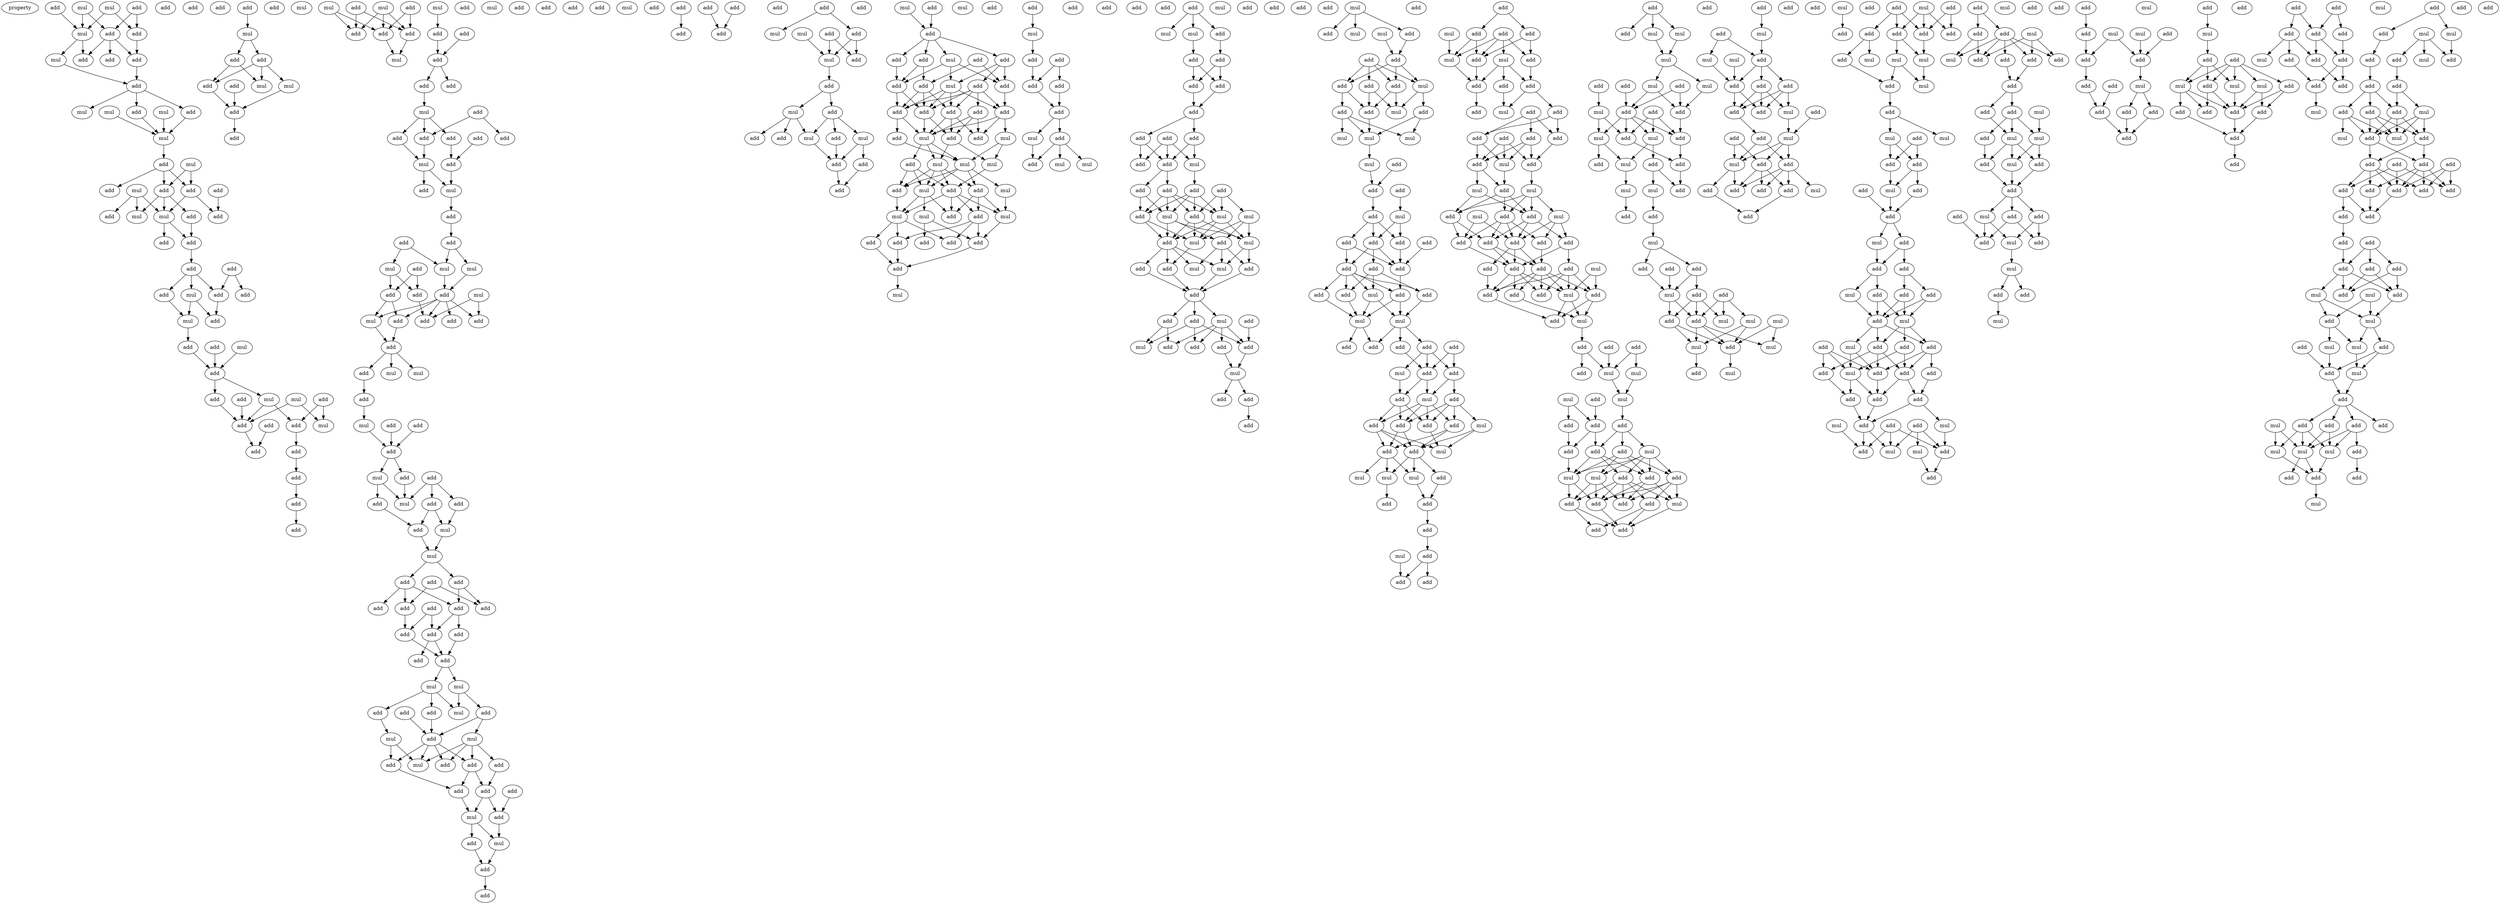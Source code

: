 digraph {
    node [fontcolor=black]
    property [mul=2,lf=2.0]
    0 [ label = mul ];
    1 [ label = add ];
    2 [ label = mul ];
    3 [ label = add ];
    4 [ label = add ];
    5 [ label = mul ];
    6 [ label = add ];
    7 [ label = mul ];
    8 [ label = add ];
    9 [ label = add ];
    10 [ label = add ];
    11 [ label = add ];
    12 [ label = mul ];
    13 [ label = mul ];
    14 [ label = add ];
    15 [ label = add ];
    16 [ label = mul ];
    17 [ label = mul ];
    18 [ label = add ];
    19 [ label = mul ];
    20 [ label = mul ];
    21 [ label = add ];
    22 [ label = add ];
    23 [ label = add ];
    24 [ label = add ];
    25 [ label = mul ];
    26 [ label = add ];
    27 [ label = add ];
    28 [ label = add ];
    29 [ label = mul ];
    30 [ label = add ];
    31 [ label = add ];
    32 [ label = add ];
    33 [ label = add ];
    34 [ label = add ];
    35 [ label = add ];
    36 [ label = add ];
    37 [ label = add ];
    38 [ label = mul ];
    39 [ label = mul ];
    40 [ label = add ];
    41 [ label = add ];
    42 [ label = add ];
    43 [ label = add ];
    44 [ label = add ];
    45 [ label = mul ];
    46 [ label = add ];
    47 [ label = add ];
    48 [ label = mul ];
    49 [ label = add ];
    50 [ label = add ];
    51 [ label = mul ];
    52 [ label = add ];
    53 [ label = add ];
    54 [ label = add ];
    55 [ label = mul ];
    56 [ label = add ];
    57 [ label = add ];
    58 [ label = add ];
    59 [ label = add ];
    60 [ label = add ];
    61 [ label = add ];
    62 [ label = add ];
    63 [ label = mul ];
    64 [ label = add ];
    65 [ label = add ];
    66 [ label = mul ];
    67 [ label = add ];
    68 [ label = mul ];
    69 [ label = add ];
    70 [ label = mul ];
    71 [ label = add ];
    72 [ label = mul ];
    73 [ label = add ];
    74 [ label = add ];
    75 [ label = add ];
    76 [ label = mul ];
    77 [ label = add ];
    78 [ label = add ];
    79 [ label = add ];
    80 [ label = mul ];
    81 [ label = mul ];
    82 [ label = add ];
    83 [ label = add ];
    84 [ label = mul ];
    85 [ label = add ];
    86 [ label = add ];
    87 [ label = add ];
    88 [ label = add ];
    89 [ label = add ];
    90 [ label = mul ];
    91 [ label = add ];
    92 [ label = add ];
    93 [ label = add ];
    94 [ label = add ];
    95 [ label = add ];
    96 [ label = add ];
    97 [ label = mul ];
    98 [ label = add ];
    99 [ label = add ];
    100 [ label = add ];
    101 [ label = add ];
    102 [ label = mul ];
    103 [ label = add ];
    104 [ label = add ];
    105 [ label = add ];
    106 [ label = add ];
    107 [ label = mul ];
    108 [ label = mul ];
    109 [ label = add ];
    110 [ label = mul ];
    111 [ label = add ];
    112 [ label = mul ];
    113 [ label = add ];
    114 [ label = add ];
    115 [ label = add ];
    116 [ label = add ];
    117 [ label = add ];
    118 [ label = mul ];
    119 [ label = add ];
    120 [ label = add ];
    121 [ label = add ];
    122 [ label = mul ];
    123 [ label = mul ];
    124 [ label = add ];
    125 [ label = mul ];
    126 [ label = add ];
    127 [ label = add ];
    128 [ label = mul ];
    129 [ label = add ];
    130 [ label = add ];
    131 [ label = add ];
    132 [ label = add ];
    133 [ label = mul ];
    134 [ label = add ];
    135 [ label = add ];
    136 [ label = add ];
    137 [ label = mul ];
    138 [ label = add ];
    139 [ label = add ];
    140 [ label = add ];
    141 [ label = mul ];
    142 [ label = mul ];
    143 [ label = add ];
    144 [ label = add ];
    145 [ label = add ];
    146 [ label = add ];
    147 [ label = add ];
    148 [ label = add ];
    149 [ label = add ];
    150 [ label = add ];
    151 [ label = add ];
    152 [ label = add ];
    153 [ label = add ];
    154 [ label = add ];
    155 [ label = add ];
    156 [ label = mul ];
    157 [ label = mul ];
    158 [ label = add ];
    159 [ label = add ];
    160 [ label = add ];
    161 [ label = add ];
    162 [ label = mul ];
    163 [ label = add ];
    164 [ label = mul ];
    165 [ label = mul ];
    166 [ label = add ];
    167 [ label = mul ];
    168 [ label = add ];
    169 [ label = add ];
    170 [ label = add ];
    171 [ label = add ];
    172 [ label = add ];
    173 [ label = add ];
    174 [ label = mul ];
    175 [ label = add ];
    176 [ label = mul ];
    177 [ label = add ];
    178 [ label = add ];
    179 [ label = add ];
    180 [ label = add ];
    181 [ label = add ];
    182 [ label = add ];
    183 [ label = add ];
    184 [ label = add ];
    185 [ label = mul ];
    186 [ label = add ];
    187 [ label = mul ];
    188 [ label = add ];
    189 [ label = mul ];
    190 [ label = add ];
    191 [ label = add ];
    192 [ label = mul ];
    193 [ label = add ];
    194 [ label = add ];
    195 [ label = mul ];
    196 [ label = add ];
    197 [ label = mul ];
    198 [ label = add ];
    199 [ label = add ];
    200 [ label = add ];
    201 [ label = add ];
    202 [ label = add ];
    203 [ label = mul ];
    204 [ label = add ];
    205 [ label = add ];
    206 [ label = add ];
    207 [ label = mul ];
    208 [ label = add ];
    209 [ label = add ];
    210 [ label = add ];
    211 [ label = add ];
    212 [ label = mul ];
    213 [ label = add ];
    214 [ label = add ];
    215 [ label = add ];
    216 [ label = add ];
    217 [ label = add ];
    218 [ label = add ];
    219 [ label = add ];
    220 [ label = add ];
    221 [ label = mul ];
    222 [ label = mul ];
    223 [ label = add ];
    224 [ label = add ];
    225 [ label = add ];
    226 [ label = mul ];
    227 [ label = mul ];
    228 [ label = add ];
    229 [ label = mul ];
    230 [ label = mul ];
    231 [ label = add ];
    232 [ label = mul ];
    233 [ label = add ];
    234 [ label = add ];
    235 [ label = mul ];
    236 [ label = add ];
    237 [ label = add ];
    238 [ label = mul ];
    239 [ label = mul ];
    240 [ label = add ];
    241 [ label = add ];
    242 [ label = add ];
    243 [ label = add ];
    244 [ label = add ];
    245 [ label = add ];
    246 [ label = mul ];
    247 [ label = add ];
    248 [ label = mul ];
    249 [ label = add ];
    250 [ label = mul ];
    251 [ label = add ];
    252 [ label = add ];
    253 [ label = add ];
    254 [ label = add ];
    255 [ label = add ];
    256 [ label = add ];
    257 [ label = add ];
    258 [ label = add ];
    259 [ label = mul ];
    260 [ label = add ];
    261 [ label = add ];
    262 [ label = add ];
    263 [ label = mul ];
    264 [ label = mul ];
    265 [ label = add ];
    266 [ label = mul ];
    267 [ label = add ];
    268 [ label = mul ];
    269 [ label = mul ];
    270 [ label = add ];
    271 [ label = add ];
    272 [ label = add ];
    273 [ label = add ];
    274 [ label = add ];
    275 [ label = add ];
    276 [ label = add ];
    277 [ label = add ];
    278 [ label = add ];
    279 [ label = add ];
    280 [ label = add ];
    281 [ label = mul ];
    282 [ label = add ];
    283 [ label = add ];
    284 [ label = add ];
    285 [ label = add ];
    286 [ label = add ];
    287 [ label = add ];
    288 [ label = mul ];
    289 [ label = mul ];
    290 [ label = mul ];
    291 [ label = add ];
    292 [ label = add ];
    293 [ label = add ];
    294 [ label = mul ];
    295 [ label = mul ];
    296 [ label = add ];
    297 [ label = mul ];
    298 [ label = mul ];
    299 [ label = add ];
    300 [ label = add ];
    301 [ label = add ];
    302 [ label = add ];
    303 [ label = add ];
    304 [ label = add ];
    305 [ label = add ];
    306 [ label = mul ];
    307 [ label = add ];
    308 [ label = add ];
    309 [ label = add ];
    310 [ label = add ];
    311 [ label = mul ];
    312 [ label = mul ];
    313 [ label = add ];
    314 [ label = add ];
    315 [ label = add ];
    316 [ label = add ];
    317 [ label = mul ];
    318 [ label = add ];
    319 [ label = mul ];
    320 [ label = mul ];
    321 [ label = add ];
    322 [ label = add ];
    323 [ label = add ];
    324 [ label = mul ];
    325 [ label = add ];
    326 [ label = add ];
    327 [ label = add ];
    328 [ label = add ];
    329 [ label = mul ];
    330 [ label = add ];
    331 [ label = add ];
    332 [ label = mul ];
    333 [ label = mul ];
    334 [ label = mul ];
    335 [ label = mul ];
    336 [ label = add ];
    337 [ label = add ];
    338 [ label = add ];
    339 [ label = add ];
    340 [ label = mul ];
    341 [ label = add ];
    342 [ label = add ];
    343 [ label = add ];
    344 [ label = add ];
    345 [ label = add ];
    346 [ label = add ];
    347 [ label = add ];
    348 [ label = add ];
    349 [ label = mul ];
    350 [ label = add ];
    351 [ label = add ];
    352 [ label = add ];
    353 [ label = mul ];
    354 [ label = mul ];
    355 [ label = add ];
    356 [ label = add ];
    357 [ label = add ];
    358 [ label = add ];
    359 [ label = add ];
    360 [ label = add ];
    361 [ label = mul ];
    362 [ label = add ];
    363 [ label = mul ];
    364 [ label = add ];
    365 [ label = add ];
    366 [ label = add ];
    367 [ label = add ];
    368 [ label = mul ];
    369 [ label = add ];
    370 [ label = add ];
    371 [ label = mul ];
    372 [ label = add ];
    373 [ label = add ];
    374 [ label = mul ];
    375 [ label = mul ];
    376 [ label = add ];
    377 [ label = mul ];
    378 [ label = add ];
    379 [ label = add ];
    380 [ label = add ];
    381 [ label = mul ];
    382 [ label = add ];
    383 [ label = add ];
    384 [ label = add ];
    385 [ label = add ];
    386 [ label = add ];
    387 [ label = mul ];
    388 [ label = add ];
    389 [ label = add ];
    390 [ label = add ];
    391 [ label = mul ];
    392 [ label = mul ];
    393 [ label = add ];
    394 [ label = add ];
    395 [ label = add ];
    396 [ label = add ];
    397 [ label = add ];
    398 [ label = mul ];
    399 [ label = add ];
    400 [ label = add ];
    401 [ label = add ];
    402 [ label = add ];
    403 [ label = add ];
    404 [ label = add ];
    405 [ label = add ];
    406 [ label = add ];
    407 [ label = mul ];
    408 [ label = add ];
    409 [ label = add ];
    410 [ label = mul ];
    411 [ label = mul ];
    412 [ label = mul ];
    413 [ label = add ];
    414 [ label = add ];
    415 [ label = add ];
    416 [ label = mul ];
    417 [ label = add ];
    418 [ label = add ];
    419 [ label = add ];
    420 [ label = add ];
    421 [ label = add ];
    422 [ label = add ];
    423 [ label = add ];
    424 [ label = mul ];
    425 [ label = add ];
    426 [ label = add ];
    427 [ label = add ];
    428 [ label = mul ];
    429 [ label = add ];
    430 [ label = add ];
    431 [ label = add ];
    432 [ label = mul ];
    433 [ label = add ];
    434 [ label = add ];
    435 [ label = add ];
    436 [ label = add ];
    437 [ label = add ];
    438 [ label = mul ];
    439 [ label = mul ];
    440 [ label = add ];
    441 [ label = mul ];
    442 [ label = mul ];
    443 [ label = add ];
    444 [ label = add ];
    445 [ label = add ];
    446 [ label = mul ];
    447 [ label = add ];
    448 [ label = add ];
    449 [ label = add ];
    450 [ label = add ];
    451 [ label = mul ];
    452 [ label = add ];
    453 [ label = mul ];
    454 [ label = add ];
    455 [ label = add ];
    456 [ label = add ];
    457 [ label = mul ];
    458 [ label = add ];
    459 [ label = add ];
    460 [ label = add ];
    461 [ label = add ];
    462 [ label = add ];
    463 [ label = add ];
    464 [ label = add ];
    465 [ label = mul ];
    466 [ label = mul ];
    467 [ label = mul ];
    468 [ label = mul ];
    469 [ label = add ];
    470 [ label = add ];
    471 [ label = mul ];
    472 [ label = add ];
    473 [ label = add ];
    474 [ label = mul ];
    475 [ label = add ];
    476 [ label = add ];
    477 [ label = mul ];
    478 [ label = add ];
    479 [ label = mul ];
    480 [ label = add ];
    481 [ label = mul ];
    482 [ label = add ];
    483 [ label = add ];
    484 [ label = add ];
    485 [ label = mul ];
    486 [ label = add ];
    487 [ label = mul ];
    488 [ label = add ];
    489 [ label = add ];
    490 [ label = mul ];
    491 [ label = add ];
    492 [ label = add ];
    493 [ label = add ];
    494 [ label = add ];
    495 [ label = add ];
    496 [ label = mul ];
    497 [ label = mul ];
    498 [ label = mul ];
    499 [ label = add ];
    500 [ label = add ];
    501 [ label = mul ];
    502 [ label = mul ];
    503 [ label = add ];
    504 [ label = mul ];
    505 [ label = add ];
    506 [ label = mul ];
    507 [ label = add ];
    508 [ label = add ];
    509 [ label = mul ];
    510 [ label = add ];
    511 [ label = mul ];
    512 [ label = mul ];
    513 [ label = add ];
    514 [ label = add ];
    515 [ label = add ];
    516 [ label = add ];
    517 [ label = add ];
    518 [ label = mul ];
    519 [ label = add ];
    520 [ label = mul ];
    521 [ label = add ];
    522 [ label = add ];
    523 [ label = mul ];
    524 [ label = add ];
    525 [ label = add ];
    526 [ label = add ];
    527 [ label = add ];
    528 [ label = mul ];
    529 [ label = add ];
    530 [ label = add ];
    531 [ label = add ];
    532 [ label = add ];
    533 [ label = add ];
    534 [ label = mul ];
    535 [ label = add ];
    536 [ label = add ];
    537 [ label = add ];
    538 [ label = add ];
    539 [ label = mul ];
    540 [ label = add ];
    541 [ label = add ];
    542 [ label = add ];
    543 [ label = add ];
    544 [ label = mul ];
    545 [ label = add ];
    546 [ label = mul ];
    547 [ label = mul ];
    548 [ label = add ];
    549 [ label = mul ];
    550 [ label = add ];
    551 [ label = add ];
    552 [ label = mul ];
    553 [ label = mul ];
    554 [ label = add ];
    555 [ label = add ];
    556 [ label = add ];
    557 [ label = mul ];
    558 [ label = add ];
    559 [ label = add ];
    560 [ label = mul ];
    561 [ label = add ];
    562 [ label = add ];
    563 [ label = add ];
    564 [ label = mul ];
    565 [ label = add ];
    566 [ label = add ];
    567 [ label = add ];
    568 [ label = add ];
    569 [ label = mul ];
    570 [ label = add ];
    571 [ label = add ];
    572 [ label = add ];
    573 [ label = mul ];
    574 [ label = add ];
    575 [ label = add ];
    576 [ label = add ];
    577 [ label = add ];
    578 [ label = add ];
    579 [ label = mul ];
    580 [ label = add ];
    581 [ label = add ];
    582 [ label = add ];
    583 [ label = add ];
    584 [ label = mul ];
    585 [ label = add ];
    586 [ label = add ];
    587 [ label = mul ];
    588 [ label = add ];
    589 [ label = mul ];
    590 [ label = add ];
    591 [ label = mul ];
    592 [ label = add ];
    593 [ label = add ];
    594 [ label = mul ];
    595 [ label = add ];
    596 [ label = add ];
    597 [ label = mul ];
    598 [ label = add ];
    599 [ label = mul ];
    600 [ label = add ];
    601 [ label = add ];
    602 [ label = add ];
    603 [ label = add ];
    604 [ label = mul ];
    605 [ label = add ];
    606 [ label = add ];
    607 [ label = mul ];
    608 [ label = add ];
    609 [ label = mul ];
    610 [ label = add ];
    611 [ label = mul ];
    612 [ label = add ];
    613 [ label = add ];
    614 [ label = add ];
    615 [ label = mul ];
    616 [ label = add ];
    617 [ label = add ];
    618 [ label = add ];
    619 [ label = add ];
    620 [ label = add ];
    621 [ label = mul ];
    622 [ label = mul ];
    623 [ label = add ];
    624 [ label = add ];
    625 [ label = add ];
    626 [ label = mul ];
    627 [ label = add ];
    628 [ label = mul ];
    629 [ label = mul ];
    630 [ label = mul ];
    631 [ label = add ];
    632 [ label = add ];
    633 [ label = add ];
    634 [ label = add ];
    635 [ label = add ];
    636 [ label = add ];
    637 [ label = mul ];
    638 [ label = add ];
    639 [ label = add ];
    640 [ label = add ];
    641 [ label = add ];
    642 [ label = add ];
    643 [ label = mul ];
    644 [ label = add ];
    645 [ label = add ];
    646 [ label = add ];
    647 [ label = add ];
    648 [ label = mul ];
    649 [ label = mul ];
    650 [ label = mul ];
    651 [ label = add ];
    652 [ label = add ];
    653 [ label = add ];
    654 [ label = add ];
    655 [ label = add ];
    656 [ label = add ];
    657 [ label = add ];
    658 [ label = add ];
    659 [ label = add ];
    660 [ label = add ];
    661 [ label = mul ];
    662 [ label = add ];
    663 [ label = add ];
    664 [ label = mul ];
    665 [ label = add ];
    666 [ label = add ];
    667 [ label = add ];
    668 [ label = add ];
    669 [ label = add ];
    670 [ label = mul ];
    671 [ label = add ];
    672 [ label = add ];
    673 [ label = mul ];
    674 [ label = mul ];
    675 [ label = add ];
    676 [ label = add ];
    677 [ label = add ];
    678 [ label = mul ];
    679 [ label = add ];
    680 [ label = add ];
    681 [ label = add ];
    682 [ label = mul ];
    683 [ label = add ];
    684 [ label = add ];
    685 [ label = add ];
    686 [ label = add ];
    687 [ label = add ];
    688 [ label = mul ];
    689 [ label = mul ];
    690 [ label = add ];
    691 [ label = add ];
    692 [ label = add ];
    693 [ label = add ];
    694 [ label = add ];
    695 [ label = add ];
    696 [ label = add ];
    697 [ label = add ];
    698 [ label = add ];
    699 [ label = add ];
    700 [ label = add ];
    701 [ label = add ];
    702 [ label = add ];
    703 [ label = add ];
    704 [ label = add ];
    705 [ label = add ];
    706 [ label = add ];
    707 [ label = mul ];
    708 [ label = mul ];
    709 [ label = add ];
    710 [ label = add ];
    711 [ label = mul ];
    712 [ label = mul ];
    713 [ label = add ];
    714 [ label = add ];
    715 [ label = mul ];
    716 [ label = add ];
    717 [ label = add ];
    718 [ label = mul ];
    719 [ label = add ];
    720 [ label = add ];
    721 [ label = add ];
    722 [ label = mul ];
    723 [ label = add ];
    724 [ label = add ];
    725 [ label = mul ];
    726 [ label = add ];
    727 [ label = mul ];
    728 [ label = mul ];
    729 [ label = add ];
    730 [ label = add ];
    731 [ label = add ];
    732 [ label = mul ];
    0 -> 5 [ name = 0 ];
    0 -> 6 [ name = 1 ];
    1 -> 5 [ name = 2 ];
    2 -> 4 [ name = 3 ];
    2 -> 5 [ name = 4 ];
    3 -> 4 [ name = 5 ];
    3 -> 6 [ name = 6 ];
    4 -> 8 [ name = 7 ];
    4 -> 9 [ name = 8 ];
    4 -> 10 [ name = 9 ];
    5 -> 7 [ name = 10 ];
    5 -> 8 [ name = 11 ];
    6 -> 10 [ name = 12 ];
    7 -> 11 [ name = 13 ];
    10 -> 11 [ name = 14 ];
    11 -> 14 [ name = 15 ];
    11 -> 15 [ name = 16 ];
    11 -> 16 [ name = 17 ];
    12 -> 17 [ name = 18 ];
    13 -> 17 [ name = 19 ];
    14 -> 17 [ name = 20 ];
    15 -> 17 [ name = 21 ];
    17 -> 18 [ name = 22 ];
    18 -> 21 [ name = 23 ];
    18 -> 22 [ name = 24 ];
    18 -> 23 [ name = 25 ];
    19 -> 22 [ name = 26 ];
    19 -> 23 [ name = 27 ];
    20 -> 25 [ name = 28 ];
    20 -> 26 [ name = 29 ];
    20 -> 29 [ name = 30 ];
    22 -> 25 [ name = 31 ];
    22 -> 28 [ name = 32 ];
    22 -> 29 [ name = 33 ];
    23 -> 27 [ name = 34 ];
    23 -> 29 [ name = 35 ];
    24 -> 27 [ name = 36 ];
    28 -> 31 [ name = 37 ];
    29 -> 30 [ name = 38 ];
    29 -> 31 [ name = 39 ];
    31 -> 34 [ name = 40 ];
    32 -> 36 [ name = 41 ];
    32 -> 37 [ name = 42 ];
    34 -> 35 [ name = 43 ];
    34 -> 36 [ name = 44 ];
    34 -> 38 [ name = 45 ];
    35 -> 39 [ name = 46 ];
    36 -> 40 [ name = 47 ];
    38 -> 39 [ name = 48 ];
    38 -> 40 [ name = 49 ];
    39 -> 41 [ name = 50 ];
    41 -> 46 [ name = 51 ];
    43 -> 46 [ name = 52 ];
    45 -> 46 [ name = 53 ];
    46 -> 47 [ name = 54 ];
    46 -> 48 [ name = 55 ];
    47 -> 52 [ name = 56 ];
    48 -> 52 [ name = 57 ];
    48 -> 54 [ name = 58 ];
    49 -> 52 [ name = 59 ];
    50 -> 54 [ name = 60 ];
    50 -> 55 [ name = 61 ];
    51 -> 52 [ name = 62 ];
    51 -> 55 [ name = 63 ];
    52 -> 57 [ name = 64 ];
    53 -> 57 [ name = 65 ];
    54 -> 56 [ name = 66 ];
    56 -> 58 [ name = 67 ];
    58 -> 59 [ name = 68 ];
    59 -> 60 [ name = 69 ];
    61 -> 63 [ name = 70 ];
    63 -> 64 [ name = 71 ];
    63 -> 65 [ name = 72 ];
    64 -> 66 [ name = 73 ];
    64 -> 69 [ name = 74 ];
    64 -> 70 [ name = 75 ];
    65 -> 69 [ name = 76 ];
    65 -> 70 [ name = 77 ];
    66 -> 71 [ name = 78 ];
    67 -> 71 [ name = 79 ];
    69 -> 71 [ name = 80 ];
    71 -> 75 [ name = 81 ];
    72 -> 77 [ name = 82 ];
    72 -> 78 [ name = 83 ];
    72 -> 79 [ name = 84 ];
    73 -> 77 [ name = 85 ];
    73 -> 78 [ name = 86 ];
    74 -> 78 [ name = 87 ];
    74 -> 79 [ name = 88 ];
    76 -> 77 [ name = 89 ];
    76 -> 79 [ name = 90 ];
    77 -> 80 [ name = 91 ];
    78 -> 80 [ name = 92 ];
    81 -> 83 [ name = 93 ];
    83 -> 87 [ name = 94 ];
    85 -> 87 [ name = 95 ];
    87 -> 88 [ name = 96 ];
    87 -> 89 [ name = 97 ];
    88 -> 90 [ name = 98 ];
    90 -> 92 [ name = 99 ];
    90 -> 94 [ name = 100 ];
    90 -> 95 [ name = 101 ];
    91 -> 92 [ name = 102 ];
    91 -> 96 [ name = 103 ];
    92 -> 97 [ name = 104 ];
    93 -> 98 [ name = 105 ];
    94 -> 97 [ name = 106 ];
    95 -> 98 [ name = 107 ];
    97 -> 100 [ name = 108 ];
    97 -> 102 [ name = 109 ];
    98 -> 102 [ name = 110 ];
    102 -> 104 [ name = 111 ];
    104 -> 106 [ name = 112 ];
    105 -> 107 [ name = 113 ];
    105 -> 108 [ name = 114 ];
    106 -> 108 [ name = 115 ];
    106 -> 110 [ name = 116 ];
    107 -> 111 [ name = 117 ];
    107 -> 113 [ name = 118 ];
    108 -> 114 [ name = 119 ];
    109 -> 111 [ name = 120 ];
    109 -> 113 [ name = 121 ];
    110 -> 114 [ name = 122 ];
    111 -> 116 [ name = 123 ];
    112 -> 116 [ name = 124 ];
    112 -> 117 [ name = 125 ];
    113 -> 115 [ name = 126 ];
    113 -> 118 [ name = 127 ];
    114 -> 115 [ name = 128 ];
    114 -> 116 [ name = 129 ];
    114 -> 117 [ name = 130 ];
    114 -> 118 [ name = 131 ];
    114 -> 119 [ name = 132 ];
    115 -> 120 [ name = 133 ];
    118 -> 120 [ name = 134 ];
    120 -> 121 [ name = 135 ];
    120 -> 123 [ name = 136 ];
    120 -> 125 [ name = 137 ];
    121 -> 126 [ name = 138 ];
    126 -> 128 [ name = 139 ];
    127 -> 131 [ name = 140 ];
    128 -> 132 [ name = 141 ];
    129 -> 132 [ name = 142 ];
    130 -> 132 [ name = 143 ];
    132 -> 133 [ name = 144 ];
    132 -> 135 [ name = 145 ];
    133 -> 137 [ name = 146 ];
    133 -> 139 [ name = 147 ];
    134 -> 136 [ name = 148 ];
    134 -> 137 [ name = 149 ];
    134 -> 138 [ name = 150 ];
    135 -> 137 [ name = 151 ];
    136 -> 140 [ name = 152 ];
    136 -> 141 [ name = 153 ];
    138 -> 141 [ name = 154 ];
    139 -> 140 [ name = 155 ];
    140 -> 142 [ name = 156 ];
    141 -> 142 [ name = 157 ];
    142 -> 143 [ name = 158 ];
    142 -> 145 [ name = 159 ];
    143 -> 149 [ name = 160 ];
    143 -> 150 [ name = 161 ];
    144 -> 146 [ name = 162 ];
    144 -> 150 [ name = 163 ];
    145 -> 146 [ name = 164 ];
    145 -> 148 [ name = 165 ];
    145 -> 149 [ name = 166 ];
    146 -> 151 [ name = 167 ];
    147 -> 151 [ name = 168 ];
    147 -> 153 [ name = 169 ];
    149 -> 152 [ name = 170 ];
    149 -> 153 [ name = 171 ];
    151 -> 155 [ name = 172 ];
    152 -> 155 [ name = 173 ];
    153 -> 154 [ name = 174 ];
    153 -> 155 [ name = 175 ];
    155 -> 156 [ name = 176 ];
    155 -> 157 [ name = 177 ];
    156 -> 160 [ name = 178 ];
    156 -> 162 [ name = 179 ];
    157 -> 159 [ name = 180 ];
    157 -> 161 [ name = 181 ];
    157 -> 162 [ name = 182 ];
    158 -> 163 [ name = 183 ];
    159 -> 164 [ name = 184 ];
    160 -> 163 [ name = 185 ];
    160 -> 165 [ name = 186 ];
    161 -> 163 [ name = 187 ];
    163 -> 166 [ name = 188 ];
    163 -> 167 [ name = 189 ];
    163 -> 169 [ name = 190 ];
    163 -> 170 [ name = 191 ];
    164 -> 167 [ name = 192 ];
    164 -> 169 [ name = 193 ];
    165 -> 166 [ name = 194 ];
    165 -> 167 [ name = 195 ];
    165 -> 168 [ name = 196 ];
    165 -> 170 [ name = 197 ];
    166 -> 171 [ name = 198 ];
    166 -> 173 [ name = 199 ];
    168 -> 173 [ name = 200 ];
    169 -> 171 [ name = 201 ];
    171 -> 174 [ name = 202 ];
    172 -> 175 [ name = 203 ];
    173 -> 174 [ name = 204 ];
    173 -> 175 [ name = 205 ];
    174 -> 176 [ name = 206 ];
    174 -> 177 [ name = 207 ];
    175 -> 176 [ name = 208 ];
    176 -> 178 [ name = 209 ];
    177 -> 178 [ name = 210 ];
    178 -> 183 [ name = 211 ];
    179 -> 182 [ name = 212 ];
    180 -> 182 [ name = 213 ];
    184 -> 185 [ name = 214 ];
    184 -> 188 [ name = 215 ];
    186 -> 189 [ name = 216 ];
    186 -> 190 [ name = 217 ];
    187 -> 189 [ name = 218 ];
    188 -> 189 [ name = 219 ];
    188 -> 190 [ name = 220 ];
    189 -> 191 [ name = 221 ];
    191 -> 192 [ name = 222 ];
    191 -> 193 [ name = 223 ];
    192 -> 194 [ name = 224 ];
    192 -> 195 [ name = 225 ];
    192 -> 198 [ name = 226 ];
    193 -> 195 [ name = 227 ];
    193 -> 196 [ name = 228 ];
    193 -> 197 [ name = 229 ];
    195 -> 200 [ name = 230 ];
    196 -> 200 [ name = 231 ];
    197 -> 199 [ name = 232 ];
    197 -> 200 [ name = 233 ];
    199 -> 201 [ name = 234 ];
    200 -> 201 [ name = 235 ];
    203 -> 205 [ name = 236 ];
    204 -> 205 [ name = 237 ];
    205 -> 206 [ name = 238 ];
    205 -> 207 [ name = 239 ];
    205 -> 208 [ name = 240 ];
    205 -> 209 [ name = 241 ];
    206 -> 211 [ name = 242 ];
    206 -> 213 [ name = 243 ];
    207 -> 211 [ name = 244 ];
    207 -> 212 [ name = 245 ];
    207 -> 214 [ name = 246 ];
    208 -> 212 [ name = 247 ];
    208 -> 214 [ name = 248 ];
    208 -> 215 [ name = 249 ];
    209 -> 211 [ name = 250 ];
    210 -> 213 [ name = 251 ];
    210 -> 214 [ name = 252 ];
    211 -> 218 [ name = 253 ];
    211 -> 219 [ name = 254 ];
    212 -> 216 [ name = 255 ];
    212 -> 217 [ name = 256 ];
    212 -> 218 [ name = 257 ];
    212 -> 219 [ name = 258 ];
    213 -> 216 [ name = 259 ];
    213 -> 218 [ name = 260 ];
    213 -> 219 [ name = 261 ];
    214 -> 217 [ name = 262 ];
    215 -> 216 [ name = 263 ];
    215 -> 217 [ name = 264 ];
    215 -> 218 [ name = 265 ];
    215 -> 219 [ name = 266 ];
    215 -> 220 [ name = 267 ];
    216 -> 221 [ name = 268 ];
    216 -> 223 [ name = 269 ];
    216 -> 225 [ name = 270 ];
    217 -> 221 [ name = 271 ];
    217 -> 222 [ name = 272 ];
    217 -> 223 [ name = 273 ];
    218 -> 221 [ name = 274 ];
    218 -> 224 [ name = 275 ];
    219 -> 221 [ name = 276 ];
    219 -> 225 [ name = 277 ];
    220 -> 221 [ name = 278 ];
    220 -> 223 [ name = 279 ];
    220 -> 225 [ name = 280 ];
    221 -> 226 [ name = 281 ];
    221 -> 227 [ name = 282 ];
    221 -> 228 [ name = 283 ];
    222 -> 227 [ name = 284 ];
    222 -> 229 [ name = 285 ];
    224 -> 227 [ name = 286 ];
    225 -> 226 [ name = 287 ];
    225 -> 229 [ name = 288 ];
    226 -> 230 [ name = 289 ];
    226 -> 231 [ name = 290 ];
    226 -> 233 [ name = 291 ];
    226 -> 234 [ name = 292 ];
    227 -> 230 [ name = 293 ];
    227 -> 231 [ name = 294 ];
    227 -> 232 [ name = 295 ];
    227 -> 234 [ name = 296 ];
    228 -> 230 [ name = 297 ];
    228 -> 233 [ name = 298 ];
    228 -> 234 [ name = 299 ];
    229 -> 233 [ name = 300 ];
    230 -> 235 [ name = 301 ];
    230 -> 237 [ name = 302 ];
    230 -> 239 [ name = 303 ];
    231 -> 236 [ name = 304 ];
    231 -> 237 [ name = 305 ];
    231 -> 238 [ name = 306 ];
    232 -> 238 [ name = 307 ];
    233 -> 236 [ name = 308 ];
    233 -> 237 [ name = 309 ];
    233 -> 238 [ name = 310 ];
    233 -> 239 [ name = 311 ];
    234 -> 239 [ name = 312 ];
    235 -> 240 [ name = 313 ];
    235 -> 241 [ name = 314 ];
    236 -> 241 [ name = 315 ];
    236 -> 242 [ name = 316 ];
    236 -> 243 [ name = 317 ];
    238 -> 241 [ name = 318 ];
    239 -> 242 [ name = 319 ];
    239 -> 243 [ name = 320 ];
    239 -> 244 [ name = 321 ];
    241 -> 245 [ name = 322 ];
    243 -> 245 [ name = 323 ];
    244 -> 245 [ name = 324 ];
    245 -> 248 [ name = 325 ];
    249 -> 250 [ name = 326 ];
    250 -> 253 [ name = 327 ];
    251 -> 255 [ name = 328 ];
    251 -> 256 [ name = 329 ];
    253 -> 255 [ name = 330 ];
    255 -> 257 [ name = 331 ];
    256 -> 257 [ name = 332 ];
    257 -> 258 [ name = 333 ];
    257 -> 259 [ name = 334 ];
    258 -> 262 [ name = 335 ];
    258 -> 263 [ name = 336 ];
    258 -> 264 [ name = 337 ];
    259 -> 262 [ name = 338 ];
    265 -> 266 [ name = 339 ];
    265 -> 267 [ name = 340 ];
    265 -> 269 [ name = 341 ];
    267 -> 272 [ name = 342 ];
    269 -> 271 [ name = 343 ];
    271 -> 273 [ name = 344 ];
    271 -> 275 [ name = 345 ];
    272 -> 273 [ name = 346 ];
    272 -> 275 [ name = 347 ];
    273 -> 277 [ name = 348 ];
    275 -> 277 [ name = 349 ];
    277 -> 279 [ name = 350 ];
    277 -> 280 [ name = 351 ];
    278 -> 281 [ name = 352 ];
    278 -> 282 [ name = 353 ];
    278 -> 283 [ name = 354 ];
    279 -> 282 [ name = 355 ];
    279 -> 283 [ name = 356 ];
    280 -> 281 [ name = 357 ];
    280 -> 282 [ name = 358 ];
    281 -> 285 [ name = 359 ];
    282 -> 286 [ name = 360 ];
    282 -> 287 [ name = 361 ];
    284 -> 288 [ name = 362 ];
    284 -> 289 [ name = 363 ];
    284 -> 291 [ name = 364 ];
    285 -> 288 [ name = 365 ];
    285 -> 290 [ name = 366 ];
    285 -> 291 [ name = 367 ];
    285 -> 292 [ name = 368 ];
    286 -> 290 [ name = 369 ];
    286 -> 292 [ name = 370 ];
    287 -> 288 [ name = 371 ];
    287 -> 290 [ name = 372 ];
    287 -> 291 [ name = 373 ];
    287 -> 292 [ name = 374 ];
    288 -> 293 [ name = 375 ];
    288 -> 294 [ name = 376 ];
    288 -> 295 [ name = 377 ];
    289 -> 294 [ name = 378 ];
    289 -> 295 [ name = 379 ];
    289 -> 296 [ name = 380 ];
    290 -> 293 [ name = 381 ];
    290 -> 295 [ name = 382 ];
    290 -> 296 [ name = 383 ];
    291 -> 293 [ name = 384 ];
    291 -> 294 [ name = 385 ];
    291 -> 295 [ name = 386 ];
    292 -> 293 [ name = 387 ];
    292 -> 294 [ name = 388 ];
    293 -> 297 [ name = 389 ];
    293 -> 298 [ name = 390 ];
    293 -> 300 [ name = 391 ];
    293 -> 301 [ name = 392 ];
    294 -> 300 [ name = 393 ];
    295 -> 297 [ name = 394 ];
    295 -> 299 [ name = 395 ];
    296 -> 297 [ name = 396 ];
    296 -> 298 [ name = 397 ];
    296 -> 299 [ name = 398 ];
    297 -> 302 [ name = 399 ];
    299 -> 302 [ name = 400 ];
    300 -> 302 [ name = 401 ];
    301 -> 302 [ name = 402 ];
    302 -> 303 [ name = 403 ];
    302 -> 304 [ name = 404 ];
    302 -> 306 [ name = 405 ];
    303 -> 308 [ name = 406 ];
    303 -> 311 [ name = 407 ];
    304 -> 307 [ name = 408 ];
    304 -> 310 [ name = 409 ];
    304 -> 311 [ name = 410 ];
    305 -> 310 [ name = 411 ];
    306 -> 307 [ name = 412 ];
    306 -> 308 [ name = 413 ];
    306 -> 309 [ name = 414 ];
    306 -> 310 [ name = 415 ];
    309 -> 312 [ name = 416 ];
    310 -> 312 [ name = 417 ];
    312 -> 313 [ name = 418 ];
    312 -> 315 [ name = 419 ];
    315 -> 316 [ name = 420 ];
    317 -> 318 [ name = 421 ];
    317 -> 319 [ name = 422 ];
    317 -> 321 [ name = 423 ];
    320 -> 323 [ name = 424 ];
    321 -> 323 [ name = 425 ];
    322 -> 324 [ name = 426 ];
    322 -> 325 [ name = 427 ];
    322 -> 326 [ name = 428 ];
    322 -> 327 [ name = 429 ];
    323 -> 324 [ name = 430 ];
    323 -> 326 [ name = 431 ];
    323 -> 327 [ name = 432 ];
    324 -> 329 [ name = 433 ];
    324 -> 331 [ name = 434 ];
    325 -> 329 [ name = 435 ];
    325 -> 330 [ name = 436 ];
    326 -> 329 [ name = 437 ];
    326 -> 330 [ name = 438 ];
    327 -> 328 [ name = 439 ];
    327 -> 330 [ name = 440 ];
    328 -> 332 [ name = 441 ];
    328 -> 333 [ name = 442 ];
    328 -> 334 [ name = 443 ];
    330 -> 334 [ name = 444 ];
    331 -> 332 [ name = 445 ];
    331 -> 334 [ name = 446 ];
    334 -> 335 [ name = 447 ];
    335 -> 337 [ name = 448 ];
    336 -> 337 [ name = 449 ];
    337 -> 339 [ name = 450 ];
    338 -> 340 [ name = 451 ];
    339 -> 341 [ name = 452 ];
    339 -> 342 [ name = 453 ];
    339 -> 343 [ name = 454 ];
    340 -> 341 [ name = 455 ];
    340 -> 343 [ name = 456 ];
    341 -> 345 [ name = 457 ];
    341 -> 346 [ name = 458 ];
    341 -> 347 [ name = 459 ];
    342 -> 345 [ name = 460 ];
    342 -> 347 [ name = 461 ];
    343 -> 347 [ name = 462 ];
    344 -> 347 [ name = 463 ];
    345 -> 348 [ name = 464 ];
    345 -> 349 [ name = 465 ];
    345 -> 350 [ name = 466 ];
    345 -> 351 [ name = 467 ];
    345 -> 352 [ name = 468 ];
    346 -> 349 [ name = 469 ];
    346 -> 351 [ name = 470 ];
    346 -> 352 [ name = 471 ];
    347 -> 350 [ name = 472 ];
    348 -> 353 [ name = 473 ];
    349 -> 353 [ name = 474 ];
    349 -> 354 [ name = 475 ];
    350 -> 353 [ name = 476 ];
    350 -> 354 [ name = 477 ];
    351 -> 353 [ name = 478 ];
    352 -> 354 [ name = 479 ];
    353 -> 358 [ name = 480 ];
    353 -> 359 [ name = 481 ];
    354 -> 355 [ name = 482 ];
    354 -> 356 [ name = 483 ];
    354 -> 358 [ name = 484 ];
    355 -> 360 [ name = 485 ];
    356 -> 360 [ name = 486 ];
    356 -> 361 [ name = 487 ];
    356 -> 362 [ name = 488 ];
    357 -> 360 [ name = 489 ];
    357 -> 362 [ name = 490 ];
    360 -> 363 [ name = 491 ];
    360 -> 364 [ name = 492 ];
    361 -> 364 [ name = 493 ];
    362 -> 363 [ name = 494 ];
    362 -> 365 [ name = 495 ];
    363 -> 366 [ name = 496 ];
    363 -> 367 [ name = 497 ];
    363 -> 369 [ name = 498 ];
    363 -> 370 [ name = 499 ];
    364 -> 366 [ name = 500 ];
    364 -> 367 [ name = 501 ];
    364 -> 370 [ name = 502 ];
    365 -> 366 [ name = 503 ];
    365 -> 367 [ name = 504 ];
    365 -> 368 [ name = 505 ];
    365 -> 369 [ name = 506 ];
    366 -> 371 [ name = 507 ];
    367 -> 372 [ name = 508 ];
    367 -> 373 [ name = 509 ];
    368 -> 371 [ name = 510 ];
    368 -> 373 [ name = 511 ];
    369 -> 372 [ name = 512 ];
    369 -> 373 [ name = 513 ];
    370 -> 371 [ name = 514 ];
    370 -> 372 [ name = 515 ];
    370 -> 373 [ name = 516 ];
    372 -> 374 [ name = 517 ];
    372 -> 375 [ name = 518 ];
    372 -> 377 [ name = 519 ];
    373 -> 374 [ name = 520 ];
    373 -> 375 [ name = 521 ];
    373 -> 376 [ name = 522 ];
    374 -> 379 [ name = 523 ];
    375 -> 378 [ name = 524 ];
    376 -> 379 [ name = 525 ];
    379 -> 380 [ name = 526 ];
    380 -> 382 [ name = 527 ];
    381 -> 383 [ name = 528 ];
    382 -> 383 [ name = 529 ];
    382 -> 384 [ name = 530 ];
    386 -> 388 [ name = 531 ];
    386 -> 389 [ name = 532 ];
    387 -> 392 [ name = 533 ];
    388 -> 393 [ name = 534 ];
    388 -> 394 [ name = 535 ];
    389 -> 392 [ name = 536 ];
    389 -> 393 [ name = 537 ];
    390 -> 391 [ name = 538 ];
    390 -> 392 [ name = 539 ];
    390 -> 393 [ name = 540 ];
    390 -> 394 [ name = 541 ];
    391 -> 395 [ name = 542 ];
    391 -> 396 [ name = 543 ];
    391 -> 397 [ name = 544 ];
    392 -> 395 [ name = 545 ];
    393 -> 395 [ name = 546 ];
    394 -> 396 [ name = 547 ];
    395 -> 401 [ name = 548 ];
    396 -> 398 [ name = 549 ];
    396 -> 399 [ name = 550 ];
    397 -> 398 [ name = 551 ];
    399 -> 403 [ name = 552 ];
    399 -> 404 [ name = 553 ];
    400 -> 402 [ name = 554 ];
    400 -> 403 [ name = 555 ];
    400 -> 404 [ name = 556 ];
    402 -> 406 [ name = 557 ];
    402 -> 407 [ name = 558 ];
    402 -> 408 [ name = 559 ];
    403 -> 407 [ name = 560 ];
    403 -> 408 [ name = 561 ];
    404 -> 406 [ name = 562 ];
    405 -> 406 [ name = 563 ];
    405 -> 407 [ name = 564 ];
    405 -> 408 [ name = 565 ];
    406 -> 411 [ name = 566 ];
    407 -> 409 [ name = 567 ];
    408 -> 409 [ name = 568 ];
    408 -> 410 [ name = 569 ];
    409 -> 413 [ name = 570 ];
    409 -> 414 [ name = 571 ];
    409 -> 415 [ name = 572 ];
    410 -> 413 [ name = 573 ];
    410 -> 415 [ name = 574 ];
    411 -> 413 [ name = 575 ];
    411 -> 414 [ name = 576 ];
    411 -> 415 [ name = 577 ];
    411 -> 416 [ name = 578 ];
    412 -> 418 [ name = 579 ];
    412 -> 420 [ name = 580 ];
    413 -> 417 [ name = 581 ];
    413 -> 418 [ name = 582 ];
    413 -> 421 [ name = 583 ];
    414 -> 417 [ name = 584 ];
    414 -> 418 [ name = 585 ];
    414 -> 419 [ name = 586 ];
    414 -> 420 [ name = 587 ];
    415 -> 417 [ name = 588 ];
    415 -> 420 [ name = 589 ];
    416 -> 418 [ name = 590 ];
    416 -> 419 [ name = 591 ];
    416 -> 421 [ name = 592 ];
    417 -> 422 [ name = 593 ];
    417 -> 423 [ name = 594 ];
    418 -> 422 [ name = 595 ];
    418 -> 423 [ name = 596 ];
    418 -> 426 [ name = 597 ];
    419 -> 422 [ name = 598 ];
    420 -> 423 [ name = 599 ];
    421 -> 423 [ name = 600 ];
    421 -> 425 [ name = 601 ];
    422 -> 427 [ name = 602 ];
    422 -> 428 [ name = 603 ];
    422 -> 429 [ name = 604 ];
    422 -> 430 [ name = 605 ];
    422 -> 431 [ name = 606 ];
    423 -> 427 [ name = 607 ];
    423 -> 428 [ name = 608 ];
    423 -> 430 [ name = 609 ];
    423 -> 431 [ name = 610 ];
    424 -> 428 [ name = 611 ];
    424 -> 429 [ name = 612 ];
    425 -> 428 [ name = 613 ];
    425 -> 429 [ name = 614 ];
    425 -> 430 [ name = 615 ];
    425 -> 431 [ name = 616 ];
    426 -> 431 [ name = 617 ];
    427 -> 432 [ name = 618 ];
    428 -> 432 [ name = 619 ];
    428 -> 433 [ name = 620 ];
    429 -> 432 [ name = 621 ];
    429 -> 433 [ name = 622 ];
    431 -> 433 [ name = 623 ];
    432 -> 434 [ name = 624 ];
    434 -> 437 [ name = 625 ];
    434 -> 438 [ name = 626 ];
    435 -> 438 [ name = 627 ];
    436 -> 438 [ name = 628 ];
    436 -> 439 [ name = 629 ];
    438 -> 441 [ name = 630 ];
    439 -> 441 [ name = 631 ];
    440 -> 445 [ name = 632 ];
    441 -> 443 [ name = 633 ];
    442 -> 444 [ name = 634 ];
    442 -> 445 [ name = 635 ];
    443 -> 446 [ name = 636 ];
    443 -> 447 [ name = 637 ];
    443 -> 448 [ name = 638 ];
    444 -> 449 [ name = 639 ];
    445 -> 447 [ name = 640 ];
    445 -> 449 [ name = 641 ];
    446 -> 450 [ name = 642 ];
    446 -> 451 [ name = 643 ];
    446 -> 452 [ name = 644 ];
    446 -> 453 [ name = 645 ];
    446 -> 454 [ name = 646 ];
    447 -> 450 [ name = 647 ];
    447 -> 451 [ name = 648 ];
    447 -> 454 [ name = 649 ];
    448 -> 451 [ name = 650 ];
    448 -> 452 [ name = 651 ];
    448 -> 453 [ name = 652 ];
    448 -> 454 [ name = 653 ];
    449 -> 451 [ name = 654 ];
    450 -> 455 [ name = 655 ];
    450 -> 456 [ name = 656 ];
    450 -> 457 [ name = 657 ];
    450 -> 458 [ name = 658 ];
    450 -> 459 [ name = 659 ];
    451 -> 455 [ name = 660 ];
    451 -> 459 [ name = 661 ];
    452 -> 456 [ name = 662 ];
    452 -> 457 [ name = 663 ];
    452 -> 458 [ name = 664 ];
    452 -> 459 [ name = 665 ];
    453 -> 455 [ name = 666 ];
    453 -> 456 [ name = 667 ];
    453 -> 459 [ name = 668 ];
    454 -> 456 [ name = 669 ];
    454 -> 457 [ name = 670 ];
    454 -> 459 [ name = 671 ];
    455 -> 460 [ name = 672 ];
    455 -> 461 [ name = 673 ];
    457 -> 461 [ name = 674 ];
    458 -> 460 [ name = 675 ];
    458 -> 461 [ name = 676 ];
    459 -> 461 [ name = 677 ];
    462 -> 464 [ name = 678 ];
    462 -> 465 [ name = 679 ];
    462 -> 466 [ name = 680 ];
    465 -> 467 [ name = 681 ];
    466 -> 467 [ name = 682 ];
    467 -> 468 [ name = 683 ];
    467 -> 471 [ name = 684 ];
    468 -> 475 [ name = 685 ];
    468 -> 476 [ name = 686 ];
    469 -> 474 [ name = 687 ];
    470 -> 475 [ name = 688 ];
    471 -> 476 [ name = 689 ];
    472 -> 475 [ name = 690 ];
    472 -> 476 [ name = 691 ];
    473 -> 478 [ name = 692 ];
    473 -> 479 [ name = 693 ];
    473 -> 480 [ name = 694 ];
    474 -> 477 [ name = 695 ];
    474 -> 478 [ name = 696 ];
    475 -> 477 [ name = 697 ];
    475 -> 478 [ name = 698 ];
    475 -> 479 [ name = 699 ];
    475 -> 480 [ name = 700 ];
    476 -> 480 [ name = 701 ];
    477 -> 481 [ name = 702 ];
    477 -> 483 [ name = 703 ];
    478 -> 482 [ name = 704 ];
    479 -> 481 [ name = 705 ];
    479 -> 484 [ name = 706 ];
    480 -> 482 [ name = 707 ];
    481 -> 485 [ name = 708 ];
    482 -> 486 [ name = 709 ];
    484 -> 486 [ name = 710 ];
    484 -> 487 [ name = 711 ];
    485 -> 489 [ name = 712 ];
    487 -> 488 [ name = 713 ];
    488 -> 490 [ name = 714 ];
    490 -> 492 [ name = 715 ];
    490 -> 493 [ name = 716 ];
    491 -> 496 [ name = 717 ];
    492 -> 494 [ name = 718 ];
    492 -> 496 [ name = 719 ];
    493 -> 496 [ name = 720 ];
    494 -> 498 [ name = 721 ];
    494 -> 499 [ name = 722 ];
    494 -> 500 [ name = 723 ];
    495 -> 498 [ name = 724 ];
    495 -> 500 [ name = 725 ];
    495 -> 501 [ name = 726 ];
    496 -> 499 [ name = 727 ];
    496 -> 500 [ name = 728 ];
    497 -> 503 [ name = 729 ];
    497 -> 504 [ name = 730 ];
    499 -> 502 [ name = 731 ];
    499 -> 503 [ name = 732 ];
    500 -> 502 [ name = 733 ];
    500 -> 503 [ name = 734 ];
    500 -> 504 [ name = 735 ];
    501 -> 502 [ name = 736 ];
    501 -> 503 [ name = 737 ];
    502 -> 505 [ name = 738 ];
    503 -> 506 [ name = 739 ];
    507 -> 509 [ name = 740 ];
    508 -> 510 [ name = 741 ];
    508 -> 512 [ name = 742 ];
    509 -> 510 [ name = 743 ];
    510 -> 513 [ name = 744 ];
    510 -> 514 [ name = 745 ];
    510 -> 515 [ name = 746 ];
    511 -> 513 [ name = 747 ];
    512 -> 513 [ name = 748 ];
    513 -> 517 [ name = 749 ];
    513 -> 519 [ name = 750 ];
    514 -> 517 [ name = 751 ];
    514 -> 518 [ name = 752 ];
    514 -> 519 [ name = 753 ];
    515 -> 517 [ name = 754 ];
    515 -> 518 [ name = 755 ];
    515 -> 519 [ name = 756 ];
    516 -> 520 [ name = 757 ];
    518 -> 520 [ name = 758 ];
    519 -> 521 [ name = 759 ];
    520 -> 523 [ name = 760 ];
    520 -> 524 [ name = 761 ];
    520 -> 525 [ name = 762 ];
    521 -> 523 [ name = 763 ];
    521 -> 525 [ name = 764 ];
    522 -> 523 [ name = 765 ];
    522 -> 524 [ name = 766 ];
    523 -> 526 [ name = 767 ];
    523 -> 530 [ name = 768 ];
    524 -> 526 [ name = 769 ];
    524 -> 527 [ name = 770 ];
    524 -> 529 [ name = 771 ];
    525 -> 526 [ name = 772 ];
    525 -> 527 [ name = 773 ];
    525 -> 528 [ name = 774 ];
    525 -> 529 [ name = 775 ];
    527 -> 531 [ name = 776 ];
    530 -> 531 [ name = 777 ];
    534 -> 535 [ name = 778 ];
    537 -> 540 [ name = 779 ];
    537 -> 541 [ name = 780 ];
    537 -> 542 [ name = 781 ];
    538 -> 540 [ name = 782 ];
    538 -> 543 [ name = 783 ];
    539 -> 540 [ name = 784 ];
    539 -> 542 [ name = 785 ];
    539 -> 543 [ name = 786 ];
    540 -> 544 [ name = 787 ];
    541 -> 545 [ name = 788 ];
    541 -> 546 [ name = 789 ];
    542 -> 544 [ name = 790 ];
    542 -> 547 [ name = 791 ];
    544 -> 549 [ name = 792 ];
    545 -> 548 [ name = 793 ];
    547 -> 548 [ name = 794 ];
    547 -> 549 [ name = 795 ];
    548 -> 550 [ name = 796 ];
    550 -> 552 [ name = 797 ];
    550 -> 553 [ name = 798 ];
    551 -> 554 [ name = 799 ];
    551 -> 555 [ name = 800 ];
    553 -> 554 [ name = 801 ];
    553 -> 555 [ name = 802 ];
    554 -> 557 [ name = 803 ];
    554 -> 558 [ name = 804 ];
    555 -> 557 [ name = 805 ];
    556 -> 559 [ name = 806 ];
    557 -> 559 [ name = 807 ];
    558 -> 559 [ name = 808 ];
    559 -> 560 [ name = 809 ];
    559 -> 561 [ name = 810 ];
    560 -> 562 [ name = 811 ];
    561 -> 562 [ name = 812 ];
    561 -> 563 [ name = 813 ];
    562 -> 564 [ name = 814 ];
    562 -> 566 [ name = 815 ];
    563 -> 565 [ name = 816 ];
    563 -> 567 [ name = 817 ];
    564 -> 568 [ name = 818 ];
    565 -> 568 [ name = 819 ];
    565 -> 569 [ name = 820 ];
    566 -> 568 [ name = 821 ];
    566 -> 569 [ name = 822 ];
    567 -> 568 [ name = 823 ];
    567 -> 569 [ name = 824 ];
    568 -> 572 [ name = 825 ];
    568 -> 573 [ name = 826 ];
    568 -> 574 [ name = 827 ];
    569 -> 570 [ name = 828 ];
    569 -> 572 [ name = 829 ];
    569 -> 574 [ name = 830 ];
    570 -> 578 [ name = 831 ];
    570 -> 579 [ name = 832 ];
    571 -> 576 [ name = 833 ];
    571 -> 577 [ name = 834 ];
    571 -> 579 [ name = 835 ];
    572 -> 575 [ name = 836 ];
    572 -> 577 [ name = 837 ];
    572 -> 578 [ name = 838 ];
    573 -> 577 [ name = 839 ];
    573 -> 579 [ name = 840 ];
    574 -> 576 [ name = 841 ];
    574 -> 577 [ name = 842 ];
    574 -> 578 [ name = 843 ];
    575 -> 581 [ name = 844 ];
    576 -> 580 [ name = 845 ];
    577 -> 582 [ name = 846 ];
    578 -> 581 [ name = 847 ];
    578 -> 582 [ name = 848 ];
    579 -> 580 [ name = 849 ];
    579 -> 582 [ name = 850 ];
    580 -> 586 [ name = 851 ];
    581 -> 586 [ name = 852 ];
    581 -> 587 [ name = 853 ];
    582 -> 586 [ name = 854 ];
    583 -> 588 [ name = 855 ];
    583 -> 590 [ name = 856 ];
    583 -> 591 [ name = 857 ];
    584 -> 588 [ name = 858 ];
    585 -> 589 [ name = 859 ];
    585 -> 590 [ name = 860 ];
    585 -> 591 [ name = 861 ];
    586 -> 588 [ name = 862 ];
    586 -> 591 [ name = 863 ];
    587 -> 590 [ name = 864 ];
    589 -> 592 [ name = 865 ];
    590 -> 592 [ name = 866 ];
    593 -> 595 [ name = 867 ];
    593 -> 596 [ name = 868 ];
    595 -> 598 [ name = 869 ];
    595 -> 599 [ name = 870 ];
    595 -> 600 [ name = 871 ];
    595 -> 601 [ name = 872 ];
    595 -> 602 [ name = 873 ];
    596 -> 599 [ name = 874 ];
    596 -> 600 [ name = 875 ];
    597 -> 600 [ name = 876 ];
    597 -> 601 [ name = 877 ];
    597 -> 602 [ name = 878 ];
    598 -> 603 [ name = 879 ];
    601 -> 603 [ name = 880 ];
    603 -> 605 [ name = 881 ];
    603 -> 606 [ name = 882 ];
    604 -> 609 [ name = 883 ];
    605 -> 607 [ name = 884 ];
    605 -> 608 [ name = 885 ];
    605 -> 609 [ name = 886 ];
    606 -> 607 [ name = 887 ];
    607 -> 610 [ name = 888 ];
    607 -> 611 [ name = 889 ];
    607 -> 613 [ name = 890 ];
    608 -> 610 [ name = 891 ];
    609 -> 611 [ name = 892 ];
    609 -> 613 [ name = 893 ];
    610 -> 614 [ name = 894 ];
    611 -> 614 [ name = 895 ];
    613 -> 614 [ name = 896 ];
    614 -> 615 [ name = 897 ];
    614 -> 617 [ name = 898 ];
    614 -> 618 [ name = 899 ];
    615 -> 620 [ name = 900 ];
    615 -> 621 [ name = 901 ];
    616 -> 620 [ name = 902 ];
    617 -> 619 [ name = 903 ];
    617 -> 620 [ name = 904 ];
    618 -> 619 [ name = 905 ];
    618 -> 621 [ name = 906 ];
    621 -> 622 [ name = 907 ];
    622 -> 623 [ name = 908 ];
    622 -> 624 [ name = 909 ];
    623 -> 626 [ name = 910 ];
    627 -> 632 [ name = 911 ];
    628 -> 633 [ name = 912 ];
    628 -> 634 [ name = 913 ];
    630 -> 633 [ name = 914 ];
    631 -> 633 [ name = 915 ];
    632 -> 634 [ name = 916 ];
    633 -> 637 [ name = 917 ];
    634 -> 635 [ name = 918 ];
    635 -> 640 [ name = 919 ];
    636 -> 640 [ name = 920 ];
    637 -> 638 [ name = 921 ];
    637 -> 639 [ name = 922 ];
    638 -> 641 [ name = 923 ];
    639 -> 641 [ name = 924 ];
    640 -> 641 [ name = 925 ];
    642 -> 643 [ name = 926 ];
    643 -> 645 [ name = 927 ];
    645 -> 647 [ name = 928 ];
    645 -> 649 [ name = 929 ];
    645 -> 650 [ name = 930 ];
    646 -> 647 [ name = 931 ];
    646 -> 648 [ name = 932 ];
    646 -> 649 [ name = 933 ];
    646 -> 650 [ name = 934 ];
    646 -> 651 [ name = 935 ];
    647 -> 652 [ name = 936 ];
    647 -> 654 [ name = 937 ];
    648 -> 654 [ name = 938 ];
    648 -> 655 [ name = 939 ];
    649 -> 654 [ name = 940 ];
    650 -> 652 [ name = 941 ];
    650 -> 653 [ name = 942 ];
    650 -> 654 [ name = 943 ];
    651 -> 654 [ name = 944 ];
    651 -> 655 [ name = 945 ];
    653 -> 656 [ name = 946 ];
    654 -> 656 [ name = 947 ];
    655 -> 656 [ name = 948 ];
    656 -> 657 [ name = 949 ];
    658 -> 660 [ name = 950 ];
    658 -> 662 [ name = 951 ];
    659 -> 662 [ name = 952 ];
    659 -> 663 [ name = 953 ];
    660 -> 664 [ name = 954 ];
    660 -> 666 [ name = 955 ];
    660 -> 667 [ name = 956 ];
    662 -> 665 [ name = 957 ];
    662 -> 667 [ name = 958 ];
    663 -> 665 [ name = 959 ];
    665 -> 668 [ name = 960 ];
    665 -> 669 [ name = 961 ];
    666 -> 668 [ name = 962 ];
    667 -> 669 [ name = 963 ];
    668 -> 670 [ name = 964 ];
    671 -> 672 [ name = 965 ];
    671 -> 673 [ name = 966 ];
    672 -> 676 [ name = 967 ];
    673 -> 679 [ name = 968 ];
    674 -> 677 [ name = 969 ];
    674 -> 678 [ name = 970 ];
    674 -> 679 [ name = 971 ];
    676 -> 680 [ name = 972 ];
    677 -> 681 [ name = 973 ];
    680 -> 683 [ name = 974 ];
    680 -> 684 [ name = 975 ];
    680 -> 685 [ name = 976 ];
    681 -> 682 [ name = 977 ];
    681 -> 683 [ name = 978 ];
    682 -> 686 [ name = 979 ];
    682 -> 687 [ name = 980 ];
    682 -> 688 [ name = 981 ];
    683 -> 686 [ name = 982 ];
    683 -> 687 [ name = 983 ];
    683 -> 688 [ name = 984 ];
    684 -> 686 [ name = 985 ];
    684 -> 688 [ name = 986 ];
    684 -> 689 [ name = 987 ];
    685 -> 686 [ name = 988 ];
    685 -> 687 [ name = 989 ];
    685 -> 688 [ name = 990 ];
    686 -> 692 [ name = 991 ];
    686 -> 693 [ name = 992 ];
    687 -> 692 [ name = 993 ];
    687 -> 693 [ name = 994 ];
    690 -> 694 [ name = 995 ];
    690 -> 697 [ name = 996 ];
    690 -> 698 [ name = 997 ];
    691 -> 694 [ name = 998 ];
    691 -> 695 [ name = 999 ];
    691 -> 698 [ name = 1000 ];
    692 -> 694 [ name = 1001 ];
    692 -> 695 [ name = 1002 ];
    692 -> 696 [ name = 1003 ];
    692 -> 697 [ name = 1004 ];
    693 -> 694 [ name = 1005 ];
    693 -> 696 [ name = 1006 ];
    693 -> 697 [ name = 1007 ];
    693 -> 698 [ name = 1008 ];
    694 -> 699 [ name = 1009 ];
    695 -> 699 [ name = 1010 ];
    695 -> 700 [ name = 1011 ];
    696 -> 699 [ name = 1012 ];
    700 -> 701 [ name = 1013 ];
    701 -> 705 [ name = 1014 ];
    702 -> 703 [ name = 1015 ];
    702 -> 704 [ name = 1016 ];
    702 -> 705 [ name = 1017 ];
    703 -> 706 [ name = 1018 ];
    703 -> 709 [ name = 1019 ];
    704 -> 706 [ name = 1020 ];
    704 -> 709 [ name = 1021 ];
    705 -> 706 [ name = 1022 ];
    705 -> 708 [ name = 1023 ];
    705 -> 709 [ name = 1024 ];
    707 -> 710 [ name = 1025 ];
    707 -> 711 [ name = 1026 ];
    708 -> 710 [ name = 1027 ];
    708 -> 711 [ name = 1028 ];
    709 -> 711 [ name = 1029 ];
    710 -> 712 [ name = 1030 ];
    710 -> 715 [ name = 1031 ];
    711 -> 712 [ name = 1032 ];
    711 -> 716 [ name = 1033 ];
    712 -> 718 [ name = 1034 ];
    714 -> 717 [ name = 1035 ];
    715 -> 717 [ name = 1036 ];
    716 -> 717 [ name = 1037 ];
    716 -> 718 [ name = 1038 ];
    717 -> 719 [ name = 1039 ];
    718 -> 719 [ name = 1040 ];
    719 -> 720 [ name = 1041 ];
    719 -> 721 [ name = 1042 ];
    719 -> 723 [ name = 1043 ];
    719 -> 724 [ name = 1044 ];
    720 -> 725 [ name = 1045 ];
    720 -> 726 [ name = 1046 ];
    720 -> 728 [ name = 1047 ];
    721 -> 725 [ name = 1048 ];
    721 -> 727 [ name = 1049 ];
    721 -> 728 [ name = 1050 ];
    722 -> 725 [ name = 1051 ];
    722 -> 727 [ name = 1052 ];
    723 -> 725 [ name = 1053 ];
    723 -> 728 [ name = 1054 ];
    725 -> 729 [ name = 1055 ];
    725 -> 730 [ name = 1056 ];
    726 -> 731 [ name = 1057 ];
    727 -> 730 [ name = 1058 ];
    728 -> 730 [ name = 1059 ];
    730 -> 732 [ name = 1060 ];
}

